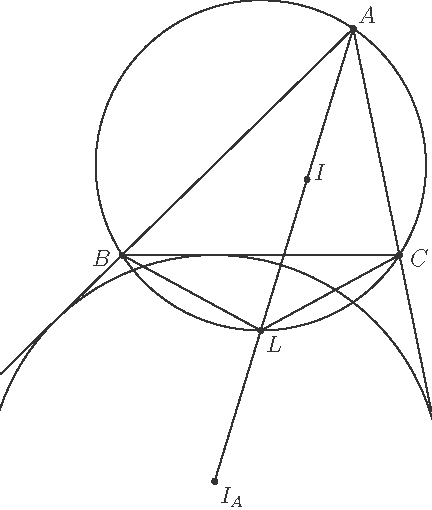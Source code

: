 import geometry;
size(9cm);

triangle t = triangleabc(5, 7, 6);

point A = t.C;
point B = t.A;
point C = t.B;

point I = incircle(t).C;

circle w = circle(t);

circle g = excircle(t.AB);

point Ia = g.C;

point L = intersectionpoints(line(A, I), w)[0];

pen penColor = rgb("333333");
//draw

draw(Label(), w, penColor);
clipdraw(Label(), g, penColor);

/*
markangle(Label("$\alpha$", fontsize(10) + penColor), B, A, I, blue, n=1, radius=5mm, Fill(blue));
markangle(Label("$\alpha$", fontsize(10) + penColor), I, A, C, blue, n=1, radius=6mm, Fill(blue));
markangle(Label("$\alpha$", fontsize(10) + penColor), L, B, C, blue, n=1, radius=6mm, Fill(blue));

markangle(Label("$\beta$", fontsize(9) + penColor), I, B, A, yellow*0.3+purple, n=1, radius=4.5mm, Fill(yellow*0.3+purple));
markangle(Label("$\beta$", fontsize(9) + penColor), C, B, I, yellow*0.3+purple, n=1, radius=5.5mm, Fill(yellow*0.3+purple));

markrightangle(I, C, Ia, 7.5, penColor);
markangle(Label("$\alpha \! + \! \beta$", fontsize(7.5) + penColor), B, I, L, yellow+green, n=1, 
radius=5.5mm, Fill(yellow+green));
*/

draw(segment(B, C), penColor);
draw(line(A, false, B), penColor);
draw(line(A, false, C), penColor);

/*
draw(segment(I, L),  linewidth(0.7)+red, StickIntervalMarker(1, 1, 4, red));
draw(segment(Ia, L), linewidth(0.7)+red, StickIntervalMarker(1, 1, 4, red));
draw(segment(B, L),  linewidth(0.7)+red, StickIntervalMarker(1, 1, 4, red));
draw(segment(C, L),  linewidth(0.7)+red, StickIntervalMarker(1, 1, 4, red));

draw(segment(A, I),  penColor);
draw(segment(B, I),  penColor);
draw(segment(B, Ia), penColor);
draw(segment(C, Ia), penColor);
draw(segment(C, I),  penColor);
*/

draw(segment(A, Ia), penColor);
draw(segment(B, L),  penColor);
draw(segment(C, L),  penColor);

dot("$A$", A, N*0.7+E*0.7, fontsize(12) + penColor);
dot("$B$", B, W*1.5+S*0.2, fontsize(12) + penColor);
dot("$C$", C, E*1.5+S*0.2, fontsize(12) + penColor);
dot("$I$", I, N*0.5+E, fontsize(12) + penColor);
dot("$L$", L, SE, fontsize(12) + penColor);
dot("$I_A$", Ia, SE, fontsize(12) + penColor);




draw(box((0, 0), (-2.62, -1)), invisible);
